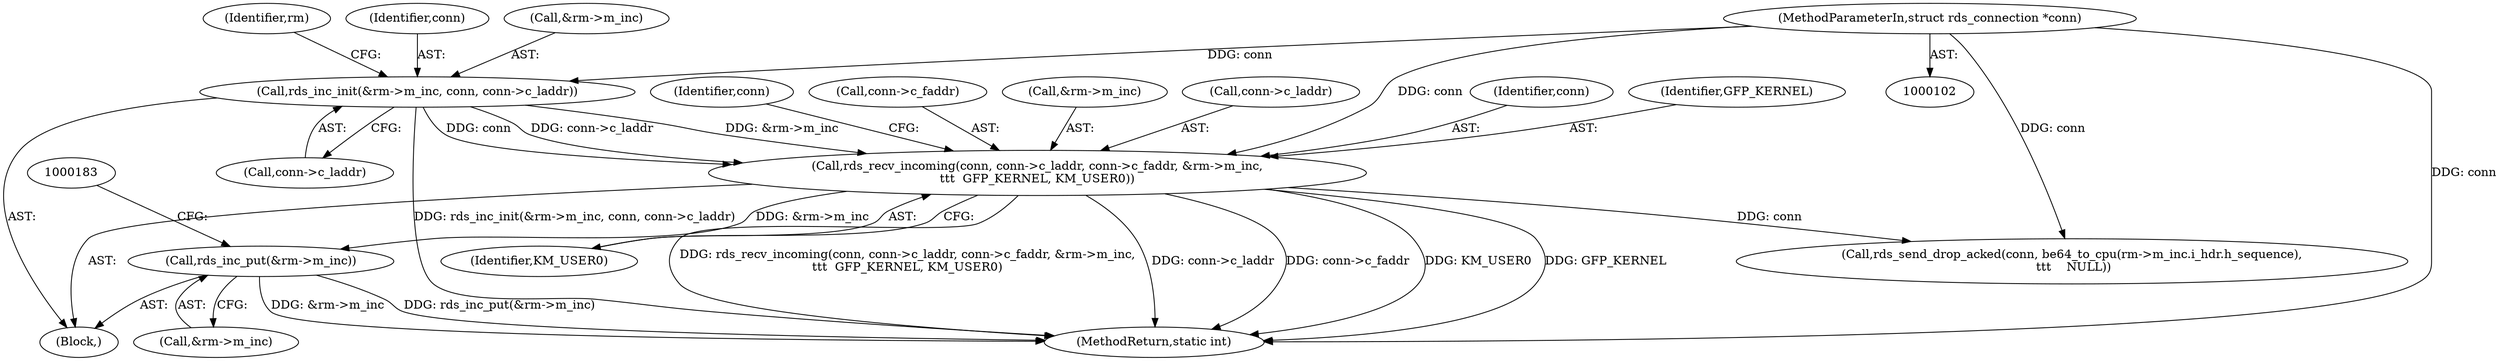 digraph "0_linux_6094628bfd94323fc1cea05ec2c6affd98c18f7f_0@pointer" {
"1000175" [label="(Call,rds_inc_put(&rm->m_inc))"];
"1000150" [label="(Call,rds_recv_incoming(conn, conn->c_laddr, conn->c_faddr, &rm->m_inc,\n\t\t\t  GFP_KERNEL, KM_USER0))"];
"1000139" [label="(Call,rds_inc_init(&rm->m_inc, conn, conn->c_laddr))"];
"1000103" [label="(MethodParameterIn,struct rds_connection *conn)"];
"1000164" [label="(Call,rds_send_drop_acked(conn, be64_to_cpu(rm->m_inc.i_hdr.h_sequence),\n \t\t\t    NULL))"];
"1000165" [label="(Identifier,conn)"];
"1000149" [label="(Identifier,rm)"];
"1000155" [label="(Call,conn->c_faddr)"];
"1000163" [label="(Identifier,KM_USER0)"];
"1000176" [label="(Call,&rm->m_inc)"];
"1000150" [label="(Call,rds_recv_incoming(conn, conn->c_laddr, conn->c_faddr, &rm->m_inc,\n\t\t\t  GFP_KERNEL, KM_USER0))"];
"1000144" [label="(Identifier,conn)"];
"1000145" [label="(Call,conn->c_laddr)"];
"1000158" [label="(Call,&rm->m_inc)"];
"1000152" [label="(Call,conn->c_laddr)"];
"1000151" [label="(Identifier,conn)"];
"1000103" [label="(MethodParameterIn,struct rds_connection *conn)"];
"1000192" [label="(MethodReturn,static int)"];
"1000162" [label="(Identifier,GFP_KERNEL)"];
"1000108" [label="(Block,)"];
"1000140" [label="(Call,&rm->m_inc)"];
"1000139" [label="(Call,rds_inc_init(&rm->m_inc, conn, conn->c_laddr))"];
"1000175" [label="(Call,rds_inc_put(&rm->m_inc))"];
"1000175" -> "1000108"  [label="AST: "];
"1000175" -> "1000176"  [label="CFG: "];
"1000176" -> "1000175"  [label="AST: "];
"1000183" -> "1000175"  [label="CFG: "];
"1000175" -> "1000192"  [label="DDG: &rm->m_inc"];
"1000175" -> "1000192"  [label="DDG: rds_inc_put(&rm->m_inc)"];
"1000150" -> "1000175"  [label="DDG: &rm->m_inc"];
"1000150" -> "1000108"  [label="AST: "];
"1000150" -> "1000163"  [label="CFG: "];
"1000151" -> "1000150"  [label="AST: "];
"1000152" -> "1000150"  [label="AST: "];
"1000155" -> "1000150"  [label="AST: "];
"1000158" -> "1000150"  [label="AST: "];
"1000162" -> "1000150"  [label="AST: "];
"1000163" -> "1000150"  [label="AST: "];
"1000165" -> "1000150"  [label="CFG: "];
"1000150" -> "1000192"  [label="DDG: rds_recv_incoming(conn, conn->c_laddr, conn->c_faddr, &rm->m_inc,\n\t\t\t  GFP_KERNEL, KM_USER0)"];
"1000150" -> "1000192"  [label="DDG: conn->c_laddr"];
"1000150" -> "1000192"  [label="DDG: conn->c_faddr"];
"1000150" -> "1000192"  [label="DDG: KM_USER0"];
"1000150" -> "1000192"  [label="DDG: GFP_KERNEL"];
"1000139" -> "1000150"  [label="DDG: conn"];
"1000139" -> "1000150"  [label="DDG: conn->c_laddr"];
"1000139" -> "1000150"  [label="DDG: &rm->m_inc"];
"1000103" -> "1000150"  [label="DDG: conn"];
"1000150" -> "1000164"  [label="DDG: conn"];
"1000139" -> "1000108"  [label="AST: "];
"1000139" -> "1000145"  [label="CFG: "];
"1000140" -> "1000139"  [label="AST: "];
"1000144" -> "1000139"  [label="AST: "];
"1000145" -> "1000139"  [label="AST: "];
"1000149" -> "1000139"  [label="CFG: "];
"1000139" -> "1000192"  [label="DDG: rds_inc_init(&rm->m_inc, conn, conn->c_laddr)"];
"1000103" -> "1000139"  [label="DDG: conn"];
"1000103" -> "1000102"  [label="AST: "];
"1000103" -> "1000192"  [label="DDG: conn"];
"1000103" -> "1000164"  [label="DDG: conn"];
}
